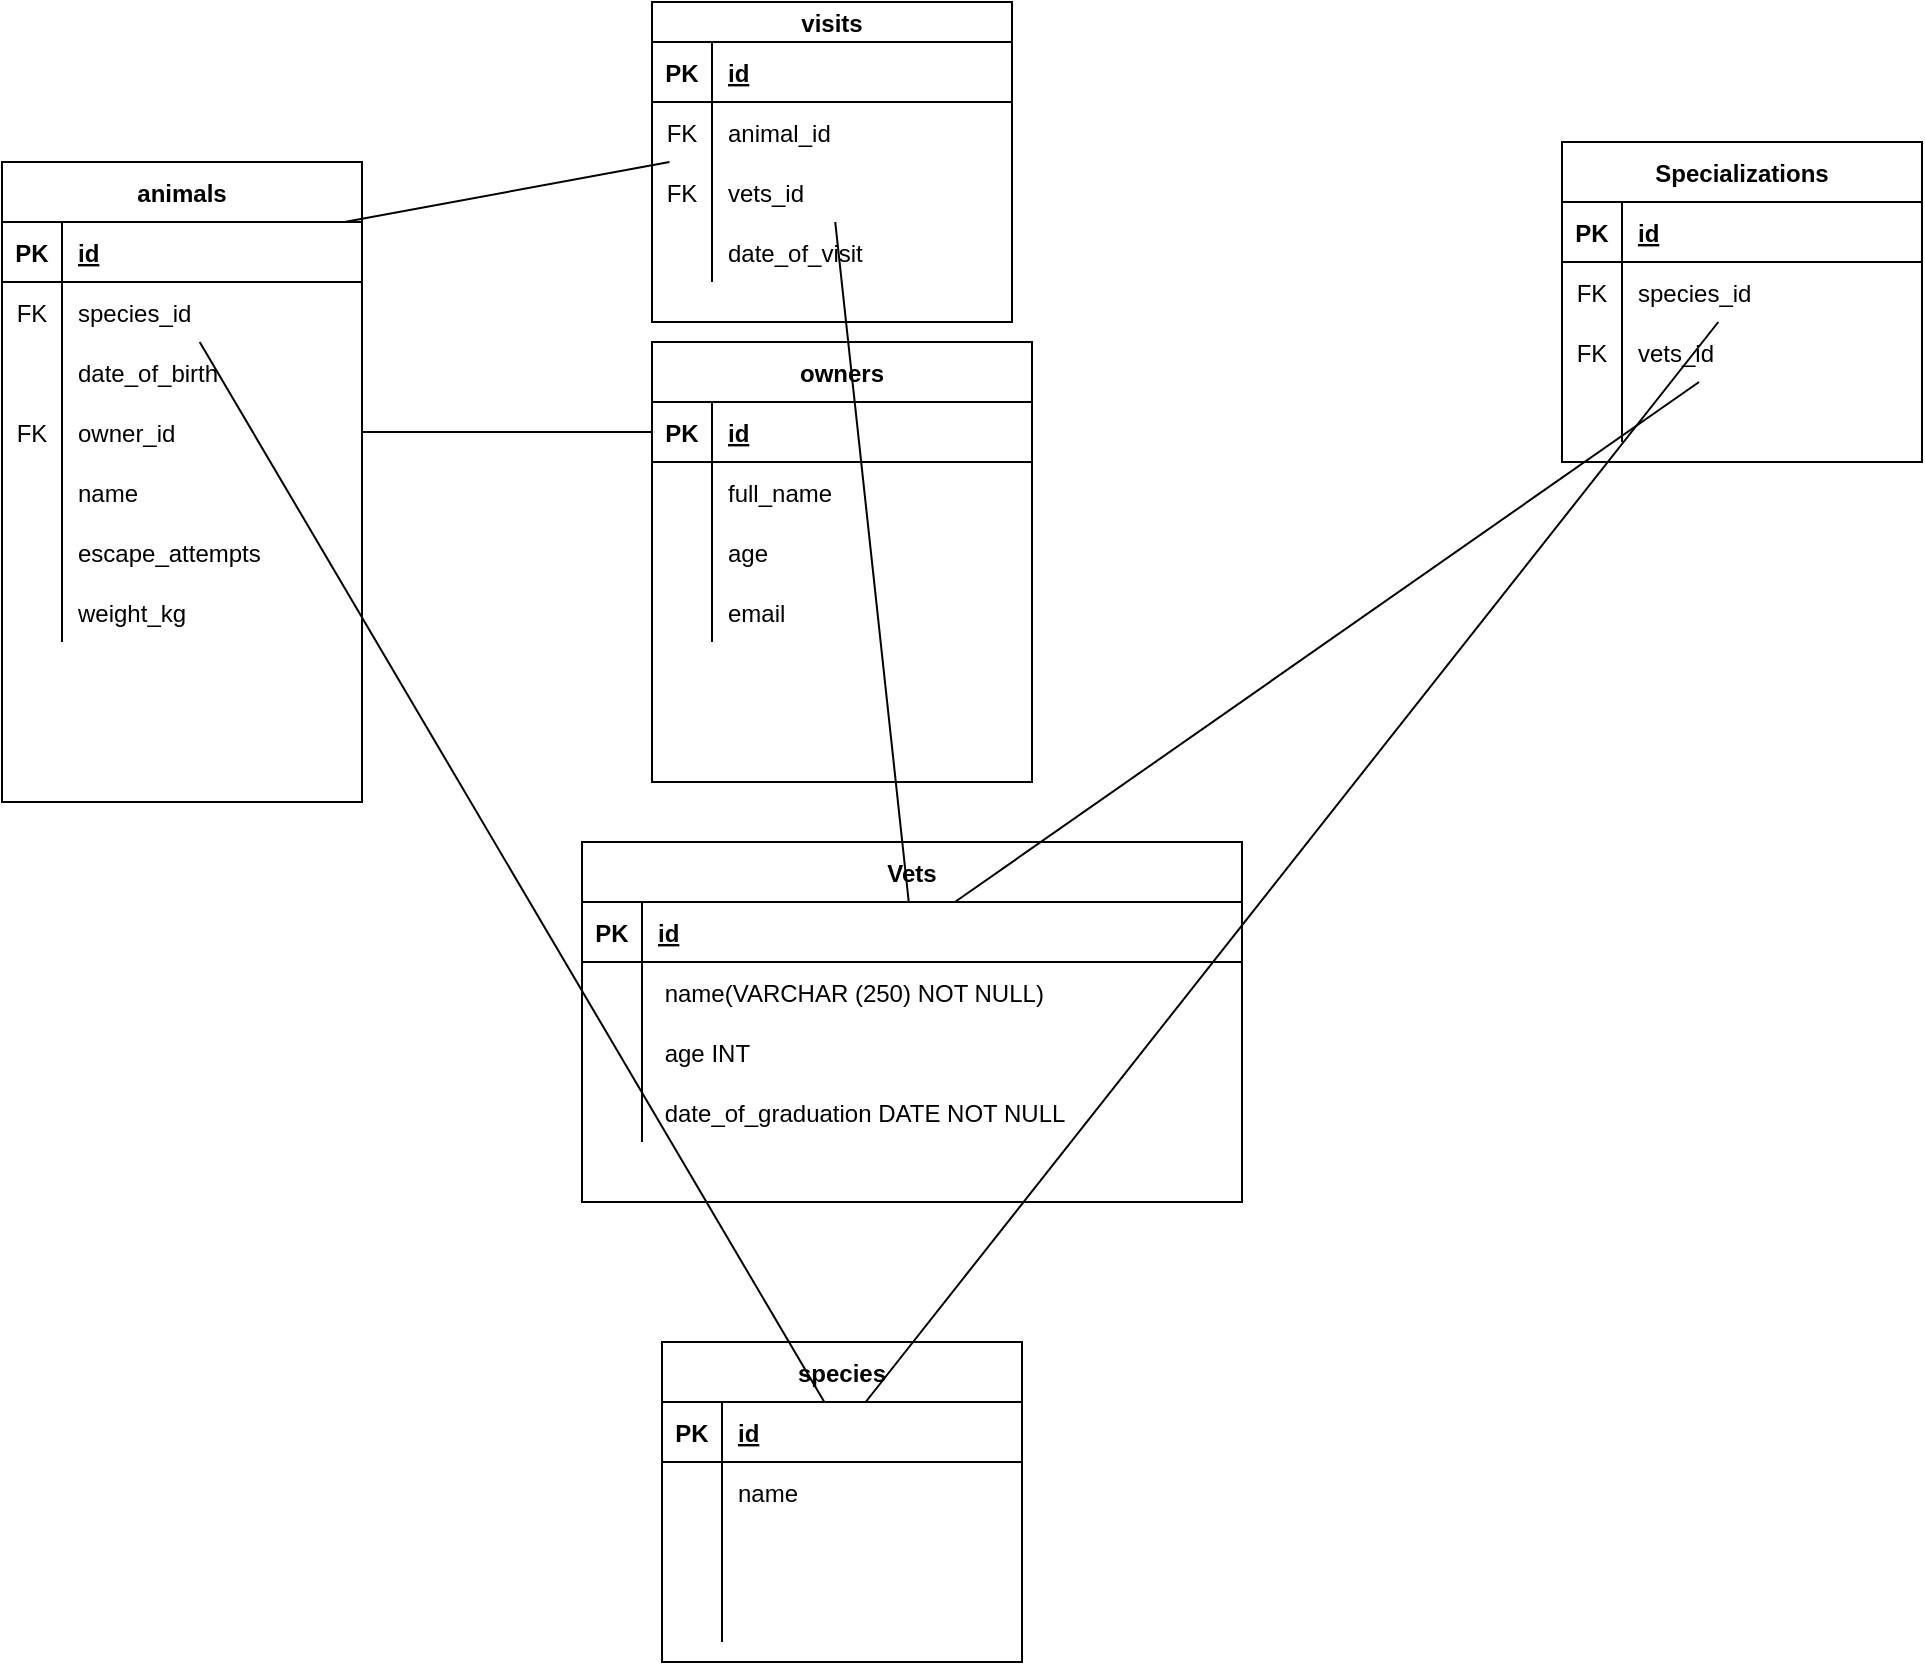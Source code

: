 <mxfile version="16.6.2" type="device"><diagram id="ij41_Tg1lLOHn5ygEt1z" name="Page-1"><mxGraphModel dx="1381" dy="1984" grid="1" gridSize="10" guides="1" tooltips="1" connect="1" arrows="1" fold="1" page="1" pageScale="1" pageWidth="850" pageHeight="1100" math="0" shadow="0"><root><mxCell id="0"/><mxCell id="1" parent="0"/><mxCell id="EDjj-mrIAN8IJ7RFpWqS-2" value="Specializations" style="shape=table;startSize=30;container=1;collapsible=1;childLayout=tableLayout;fixedRows=1;rowLines=0;fontStyle=1;align=center;resizeLast=1;" vertex="1" parent="1"><mxGeometry x="850" y="50" width="180" height="160" as="geometry"/></mxCell><mxCell id="EDjj-mrIAN8IJ7RFpWqS-3" value="" style="shape=tableRow;horizontal=0;startSize=0;swimlaneHead=0;swimlaneBody=0;fillColor=none;collapsible=0;dropTarget=0;points=[[0,0.5],[1,0.5]];portConstraint=eastwest;top=0;left=0;right=0;bottom=1;" vertex="1" parent="EDjj-mrIAN8IJ7RFpWqS-2"><mxGeometry y="30" width="180" height="30" as="geometry"/></mxCell><mxCell id="EDjj-mrIAN8IJ7RFpWqS-4" value="PK" style="shape=partialRectangle;connectable=0;fillColor=none;top=0;left=0;bottom=0;right=0;fontStyle=1;overflow=hidden;" vertex="1" parent="EDjj-mrIAN8IJ7RFpWqS-3"><mxGeometry width="30" height="30" as="geometry"><mxRectangle width="30" height="30" as="alternateBounds"/></mxGeometry></mxCell><mxCell id="EDjj-mrIAN8IJ7RFpWqS-5" value="id" style="shape=partialRectangle;connectable=0;fillColor=none;top=0;left=0;bottom=0;right=0;align=left;spacingLeft=6;fontStyle=5;overflow=hidden;" vertex="1" parent="EDjj-mrIAN8IJ7RFpWqS-3"><mxGeometry x="30" width="150" height="30" as="geometry"><mxRectangle width="150" height="30" as="alternateBounds"/></mxGeometry></mxCell><mxCell id="EDjj-mrIAN8IJ7RFpWqS-6" value="" style="shape=tableRow;horizontal=0;startSize=0;swimlaneHead=0;swimlaneBody=0;fillColor=none;collapsible=0;dropTarget=0;points=[[0,0.5],[1,0.5]];portConstraint=eastwest;top=0;left=0;right=0;bottom=0;" vertex="1" parent="EDjj-mrIAN8IJ7RFpWqS-2"><mxGeometry y="60" width="180" height="30" as="geometry"/></mxCell><mxCell id="EDjj-mrIAN8IJ7RFpWqS-7" value="FK" style="shape=partialRectangle;connectable=0;fillColor=none;top=0;left=0;bottom=0;right=0;editable=1;overflow=hidden;" vertex="1" parent="EDjj-mrIAN8IJ7RFpWqS-6"><mxGeometry width="30" height="30" as="geometry"><mxRectangle width="30" height="30" as="alternateBounds"/></mxGeometry></mxCell><mxCell id="EDjj-mrIAN8IJ7RFpWqS-8" value="species_id" style="shape=partialRectangle;connectable=0;fillColor=none;top=0;left=0;bottom=0;right=0;align=left;spacingLeft=6;overflow=hidden;" vertex="1" parent="EDjj-mrIAN8IJ7RFpWqS-6"><mxGeometry x="30" width="150" height="30" as="geometry"><mxRectangle width="150" height="30" as="alternateBounds"/></mxGeometry></mxCell><mxCell id="EDjj-mrIAN8IJ7RFpWqS-9" value="" style="shape=tableRow;horizontal=0;startSize=0;swimlaneHead=0;swimlaneBody=0;fillColor=none;collapsible=0;dropTarget=0;points=[[0,0.5],[1,0.5]];portConstraint=eastwest;top=0;left=0;right=0;bottom=0;" vertex="1" parent="EDjj-mrIAN8IJ7RFpWqS-2"><mxGeometry y="90" width="180" height="30" as="geometry"/></mxCell><mxCell id="EDjj-mrIAN8IJ7RFpWqS-10" value="FK" style="shape=partialRectangle;connectable=0;fillColor=none;top=0;left=0;bottom=0;right=0;editable=1;overflow=hidden;" vertex="1" parent="EDjj-mrIAN8IJ7RFpWqS-9"><mxGeometry width="30" height="30" as="geometry"><mxRectangle width="30" height="30" as="alternateBounds"/></mxGeometry></mxCell><mxCell id="EDjj-mrIAN8IJ7RFpWqS-11" value="vets_id" style="shape=partialRectangle;connectable=0;fillColor=none;top=0;left=0;bottom=0;right=0;align=left;spacingLeft=6;overflow=hidden;" vertex="1" parent="EDjj-mrIAN8IJ7RFpWqS-9"><mxGeometry x="30" width="150" height="30" as="geometry"><mxRectangle width="150" height="30" as="alternateBounds"/></mxGeometry></mxCell><mxCell id="EDjj-mrIAN8IJ7RFpWqS-12" value="" style="shape=tableRow;horizontal=0;startSize=0;swimlaneHead=0;swimlaneBody=0;fillColor=none;collapsible=0;dropTarget=0;points=[[0,0.5],[1,0.5]];portConstraint=eastwest;top=0;left=0;right=0;bottom=0;" vertex="1" parent="EDjj-mrIAN8IJ7RFpWqS-2"><mxGeometry y="120" width="180" height="30" as="geometry"/></mxCell><mxCell id="EDjj-mrIAN8IJ7RFpWqS-13" value="" style="shape=partialRectangle;connectable=0;fillColor=none;top=0;left=0;bottom=0;right=0;editable=1;overflow=hidden;" vertex="1" parent="EDjj-mrIAN8IJ7RFpWqS-12"><mxGeometry width="30" height="30" as="geometry"><mxRectangle width="30" height="30" as="alternateBounds"/></mxGeometry></mxCell><mxCell id="EDjj-mrIAN8IJ7RFpWqS-14" value="" style="shape=partialRectangle;connectable=0;fillColor=none;top=0;left=0;bottom=0;right=0;align=left;spacingLeft=6;overflow=hidden;" vertex="1" parent="EDjj-mrIAN8IJ7RFpWqS-12"><mxGeometry x="30" width="150" height="30" as="geometry"><mxRectangle width="150" height="30" as="alternateBounds"/></mxGeometry></mxCell><mxCell id="EDjj-mrIAN8IJ7RFpWqS-15" value="Vets" style="shape=table;startSize=30;container=1;collapsible=1;childLayout=tableLayout;fixedRows=1;rowLines=0;fontStyle=1;align=center;resizeLast=1;" vertex="1" parent="1"><mxGeometry x="360" y="400" width="330" height="180" as="geometry"/></mxCell><mxCell id="EDjj-mrIAN8IJ7RFpWqS-16" value="" style="shape=tableRow;horizontal=0;startSize=0;swimlaneHead=0;swimlaneBody=0;fillColor=none;collapsible=0;dropTarget=0;points=[[0,0.5],[1,0.5]];portConstraint=eastwest;top=0;left=0;right=0;bottom=1;" vertex="1" parent="EDjj-mrIAN8IJ7RFpWqS-15"><mxGeometry y="30" width="330" height="30" as="geometry"/></mxCell><mxCell id="EDjj-mrIAN8IJ7RFpWqS-17" value="PK" style="shape=partialRectangle;connectable=0;fillColor=none;top=0;left=0;bottom=0;right=0;fontStyle=1;overflow=hidden;" vertex="1" parent="EDjj-mrIAN8IJ7RFpWqS-16"><mxGeometry width="30" height="30" as="geometry"><mxRectangle width="30" height="30" as="alternateBounds"/></mxGeometry></mxCell><mxCell id="EDjj-mrIAN8IJ7RFpWqS-18" value="id" style="shape=partialRectangle;connectable=0;fillColor=none;top=0;left=0;bottom=0;right=0;align=left;spacingLeft=6;fontStyle=5;overflow=hidden;" vertex="1" parent="EDjj-mrIAN8IJ7RFpWqS-16"><mxGeometry x="30" width="300" height="30" as="geometry"><mxRectangle width="300" height="30" as="alternateBounds"/></mxGeometry></mxCell><mxCell id="EDjj-mrIAN8IJ7RFpWqS-19" value="" style="shape=tableRow;horizontal=0;startSize=0;swimlaneHead=0;swimlaneBody=0;fillColor=none;collapsible=0;dropTarget=0;points=[[0,0.5],[1,0.5]];portConstraint=eastwest;top=0;left=0;right=0;bottom=0;" vertex="1" parent="EDjj-mrIAN8IJ7RFpWqS-15"><mxGeometry y="60" width="330" height="30" as="geometry"/></mxCell><mxCell id="EDjj-mrIAN8IJ7RFpWqS-20" value="" style="shape=partialRectangle;connectable=0;fillColor=none;top=0;left=0;bottom=0;right=0;editable=1;overflow=hidden;" vertex="1" parent="EDjj-mrIAN8IJ7RFpWqS-19"><mxGeometry width="30" height="30" as="geometry"><mxRectangle width="30" height="30" as="alternateBounds"/></mxGeometry></mxCell><mxCell id="EDjj-mrIAN8IJ7RFpWqS-21" value=" name(VARCHAR (250) NOT NULL)" style="shape=partialRectangle;connectable=0;fillColor=none;top=0;left=0;bottom=0;right=0;align=left;spacingLeft=6;overflow=hidden;" vertex="1" parent="EDjj-mrIAN8IJ7RFpWqS-19"><mxGeometry x="30" width="300" height="30" as="geometry"><mxRectangle width="300" height="30" as="alternateBounds"/></mxGeometry></mxCell><mxCell id="EDjj-mrIAN8IJ7RFpWqS-22" value="" style="shape=tableRow;horizontal=0;startSize=0;swimlaneHead=0;swimlaneBody=0;fillColor=none;collapsible=0;dropTarget=0;points=[[0,0.5],[1,0.5]];portConstraint=eastwest;top=0;left=0;right=0;bottom=0;" vertex="1" parent="EDjj-mrIAN8IJ7RFpWqS-15"><mxGeometry y="90" width="330" height="30" as="geometry"/></mxCell><mxCell id="EDjj-mrIAN8IJ7RFpWqS-23" value="" style="shape=partialRectangle;connectable=0;fillColor=none;top=0;left=0;bottom=0;right=0;editable=1;overflow=hidden;" vertex="1" parent="EDjj-mrIAN8IJ7RFpWqS-22"><mxGeometry width="30" height="30" as="geometry"><mxRectangle width="30" height="30" as="alternateBounds"/></mxGeometry></mxCell><mxCell id="EDjj-mrIAN8IJ7RFpWqS-24" value=" age INT" style="shape=partialRectangle;connectable=0;fillColor=none;top=0;left=0;bottom=0;right=0;align=left;spacingLeft=6;overflow=hidden;" vertex="1" parent="EDjj-mrIAN8IJ7RFpWqS-22"><mxGeometry x="30" width="300" height="30" as="geometry"><mxRectangle width="300" height="30" as="alternateBounds"/></mxGeometry></mxCell><mxCell id="EDjj-mrIAN8IJ7RFpWqS-25" value="" style="shape=tableRow;horizontal=0;startSize=0;swimlaneHead=0;swimlaneBody=0;fillColor=none;collapsible=0;dropTarget=0;points=[[0,0.5],[1,0.5]];portConstraint=eastwest;top=0;left=0;right=0;bottom=0;" vertex="1" parent="EDjj-mrIAN8IJ7RFpWqS-15"><mxGeometry y="120" width="330" height="30" as="geometry"/></mxCell><mxCell id="EDjj-mrIAN8IJ7RFpWqS-26" value="" style="shape=partialRectangle;connectable=0;fillColor=none;top=0;left=0;bottom=0;right=0;editable=1;overflow=hidden;" vertex="1" parent="EDjj-mrIAN8IJ7RFpWqS-25"><mxGeometry width="30" height="30" as="geometry"><mxRectangle width="30" height="30" as="alternateBounds"/></mxGeometry></mxCell><mxCell id="EDjj-mrIAN8IJ7RFpWqS-27" value=" date_of_graduation DATE NOT NULL" style="shape=partialRectangle;connectable=0;fillColor=none;top=0;left=0;bottom=0;right=0;align=left;spacingLeft=6;overflow=hidden;" vertex="1" parent="EDjj-mrIAN8IJ7RFpWqS-25"><mxGeometry x="30" width="300" height="30" as="geometry"><mxRectangle width="300" height="30" as="alternateBounds"/></mxGeometry></mxCell><mxCell id="EDjj-mrIAN8IJ7RFpWqS-33" value="animals" style="shape=table;startSize=30;container=1;collapsible=1;childLayout=tableLayout;fixedRows=1;rowLines=0;fontStyle=1;align=center;resizeLast=1;" vertex="1" parent="1"><mxGeometry x="70" y="60" width="180" height="320" as="geometry"/></mxCell><mxCell id="EDjj-mrIAN8IJ7RFpWqS-34" value="" style="shape=tableRow;horizontal=0;startSize=0;swimlaneHead=0;swimlaneBody=0;fillColor=none;collapsible=0;dropTarget=0;points=[[0,0.5],[1,0.5]];portConstraint=eastwest;top=0;left=0;right=0;bottom=1;" vertex="1" parent="EDjj-mrIAN8IJ7RFpWqS-33"><mxGeometry y="30" width="180" height="30" as="geometry"/></mxCell><mxCell id="EDjj-mrIAN8IJ7RFpWqS-35" value="PK" style="shape=partialRectangle;connectable=0;fillColor=none;top=0;left=0;bottom=0;right=0;fontStyle=1;overflow=hidden;" vertex="1" parent="EDjj-mrIAN8IJ7RFpWqS-34"><mxGeometry width="30" height="30" as="geometry"><mxRectangle width="30" height="30" as="alternateBounds"/></mxGeometry></mxCell><mxCell id="EDjj-mrIAN8IJ7RFpWqS-36" value="id" style="shape=partialRectangle;connectable=0;fillColor=none;top=0;left=0;bottom=0;right=0;align=left;spacingLeft=6;fontStyle=5;overflow=hidden;" vertex="1" parent="EDjj-mrIAN8IJ7RFpWqS-34"><mxGeometry x="30" width="150" height="30" as="geometry"><mxRectangle width="150" height="30" as="alternateBounds"/></mxGeometry></mxCell><mxCell id="EDjj-mrIAN8IJ7RFpWqS-37" value="" style="shape=tableRow;horizontal=0;startSize=0;swimlaneHead=0;swimlaneBody=0;fillColor=none;collapsible=0;dropTarget=0;points=[[0,0.5],[1,0.5]];portConstraint=eastwest;top=0;left=0;right=0;bottom=0;" vertex="1" parent="EDjj-mrIAN8IJ7RFpWqS-33"><mxGeometry y="60" width="180" height="30" as="geometry"/></mxCell><mxCell id="EDjj-mrIAN8IJ7RFpWqS-38" value="FK" style="shape=partialRectangle;connectable=0;fillColor=none;top=0;left=0;bottom=0;right=0;editable=1;overflow=hidden;" vertex="1" parent="EDjj-mrIAN8IJ7RFpWqS-37"><mxGeometry width="30" height="30" as="geometry"><mxRectangle width="30" height="30" as="alternateBounds"/></mxGeometry></mxCell><mxCell id="EDjj-mrIAN8IJ7RFpWqS-39" value="species_id" style="shape=partialRectangle;connectable=0;fillColor=none;top=0;left=0;bottom=0;right=0;align=left;spacingLeft=6;overflow=hidden;" vertex="1" parent="EDjj-mrIAN8IJ7RFpWqS-37"><mxGeometry x="30" width="150" height="30" as="geometry"><mxRectangle width="150" height="30" as="alternateBounds"/></mxGeometry></mxCell><mxCell id="EDjj-mrIAN8IJ7RFpWqS-40" value="" style="shape=tableRow;horizontal=0;startSize=0;swimlaneHead=0;swimlaneBody=0;fillColor=none;collapsible=0;dropTarget=0;points=[[0,0.5],[1,0.5]];portConstraint=eastwest;top=0;left=0;right=0;bottom=0;" vertex="1" parent="EDjj-mrIAN8IJ7RFpWqS-33"><mxGeometry y="90" width="180" height="30" as="geometry"/></mxCell><mxCell id="EDjj-mrIAN8IJ7RFpWqS-41" value="" style="shape=partialRectangle;connectable=0;fillColor=none;top=0;left=0;bottom=0;right=0;editable=1;overflow=hidden;" vertex="1" parent="EDjj-mrIAN8IJ7RFpWqS-40"><mxGeometry width="30" height="30" as="geometry"><mxRectangle width="30" height="30" as="alternateBounds"/></mxGeometry></mxCell><mxCell id="EDjj-mrIAN8IJ7RFpWqS-42" value="date_of_birth" style="shape=partialRectangle;connectable=0;fillColor=none;top=0;left=0;bottom=0;right=0;align=left;spacingLeft=6;overflow=hidden;" vertex="1" parent="EDjj-mrIAN8IJ7RFpWqS-40"><mxGeometry x="30" width="150" height="30" as="geometry"><mxRectangle width="150" height="30" as="alternateBounds"/></mxGeometry></mxCell><mxCell id="EDjj-mrIAN8IJ7RFpWqS-43" value="" style="shape=tableRow;horizontal=0;startSize=0;swimlaneHead=0;swimlaneBody=0;fillColor=none;collapsible=0;dropTarget=0;points=[[0,0.5],[1,0.5]];portConstraint=eastwest;top=0;left=0;right=0;bottom=0;" vertex="1" parent="EDjj-mrIAN8IJ7RFpWqS-33"><mxGeometry y="120" width="180" height="30" as="geometry"/></mxCell><mxCell id="EDjj-mrIAN8IJ7RFpWqS-44" value="FK" style="shape=partialRectangle;connectable=0;fillColor=none;top=0;left=0;bottom=0;right=0;editable=1;overflow=hidden;" vertex="1" parent="EDjj-mrIAN8IJ7RFpWqS-43"><mxGeometry width="30" height="30" as="geometry"><mxRectangle width="30" height="30" as="alternateBounds"/></mxGeometry></mxCell><mxCell id="EDjj-mrIAN8IJ7RFpWqS-45" value="owner_id" style="shape=partialRectangle;connectable=0;fillColor=none;top=0;left=0;bottom=0;right=0;align=left;spacingLeft=6;overflow=hidden;" vertex="1" parent="EDjj-mrIAN8IJ7RFpWqS-43"><mxGeometry x="30" width="150" height="30" as="geometry"><mxRectangle width="150" height="30" as="alternateBounds"/></mxGeometry></mxCell><mxCell id="EDjj-mrIAN8IJ7RFpWqS-82" value="" style="shape=tableRow;horizontal=0;startSize=0;swimlaneHead=0;swimlaneBody=0;fillColor=none;collapsible=0;dropTarget=0;points=[[0,0.5],[1,0.5]];portConstraint=eastwest;top=0;left=0;right=0;bottom=0;" vertex="1" parent="EDjj-mrIAN8IJ7RFpWqS-33"><mxGeometry y="150" width="180" height="30" as="geometry"/></mxCell><mxCell id="EDjj-mrIAN8IJ7RFpWqS-83" value="" style="shape=partialRectangle;connectable=0;fillColor=none;top=0;left=0;bottom=0;right=0;editable=1;overflow=hidden;" vertex="1" parent="EDjj-mrIAN8IJ7RFpWqS-82"><mxGeometry width="30" height="30" as="geometry"><mxRectangle width="30" height="30" as="alternateBounds"/></mxGeometry></mxCell><mxCell id="EDjj-mrIAN8IJ7RFpWqS-84" value="name" style="shape=partialRectangle;connectable=0;fillColor=none;top=0;left=0;bottom=0;right=0;align=left;spacingLeft=6;overflow=hidden;" vertex="1" parent="EDjj-mrIAN8IJ7RFpWqS-82"><mxGeometry x="30" width="150" height="30" as="geometry"><mxRectangle width="150" height="30" as="alternateBounds"/></mxGeometry></mxCell><mxCell id="EDjj-mrIAN8IJ7RFpWqS-85" value="" style="shape=tableRow;horizontal=0;startSize=0;swimlaneHead=0;swimlaneBody=0;fillColor=none;collapsible=0;dropTarget=0;points=[[0,0.5],[1,0.5]];portConstraint=eastwest;top=0;left=0;right=0;bottom=0;" vertex="1" parent="EDjj-mrIAN8IJ7RFpWqS-33"><mxGeometry y="180" width="180" height="30" as="geometry"/></mxCell><mxCell id="EDjj-mrIAN8IJ7RFpWqS-86" value="&#10;&#10;&lt;div style=&quot;color: rgb(93, 93, 95); background-color: rgb(235, 238, 245); font-family: consolas, &amp;quot;courier new&amp;quot;, monospace, consolas, &amp;quot;courier new&amp;quot;, monospace; font-weight: normal; font-size: 17px; line-height: 23px;&quot;&gt;&lt;div&gt;&lt;span style=&quot;color: #5d5d5f&quot;&gt;escape_attempts&lt;/span&gt;&lt;/div&gt;&lt;/div&gt;&#10;&#10;" style="shape=partialRectangle;connectable=0;fillColor=none;top=0;left=0;bottom=0;right=0;editable=1;overflow=hidden;" vertex="1" parent="EDjj-mrIAN8IJ7RFpWqS-85"><mxGeometry width="30" height="30" as="geometry"><mxRectangle width="30" height="30" as="alternateBounds"/></mxGeometry></mxCell><mxCell id="EDjj-mrIAN8IJ7RFpWqS-87" value="escape_attempts" style="shape=partialRectangle;connectable=0;fillColor=none;top=0;left=0;bottom=0;right=0;align=left;spacingLeft=6;overflow=hidden;" vertex="1" parent="EDjj-mrIAN8IJ7RFpWqS-85"><mxGeometry x="30" width="150" height="30" as="geometry"><mxRectangle width="150" height="30" as="alternateBounds"/></mxGeometry></mxCell><mxCell id="EDjj-mrIAN8IJ7RFpWqS-88" value="" style="shape=tableRow;horizontal=0;startSize=0;swimlaneHead=0;swimlaneBody=0;fillColor=none;collapsible=0;dropTarget=0;points=[[0,0.5],[1,0.5]];portConstraint=eastwest;top=0;left=0;right=0;bottom=0;" vertex="1" parent="EDjj-mrIAN8IJ7RFpWqS-33"><mxGeometry y="210" width="180" height="30" as="geometry"/></mxCell><mxCell id="EDjj-mrIAN8IJ7RFpWqS-89" value="&#10;&#10;&lt;div style=&quot;color: rgb(93, 93, 95); background-color: rgb(235, 238, 245); font-family: consolas, &amp;quot;courier new&amp;quot;, monospace, consolas, &amp;quot;courier new&amp;quot;, monospace; font-weight: normal; font-size: 17px; line-height: 23px;&quot;&gt;&lt;div&gt;&lt;span style=&quot;color: #5d5d5f&quot;&gt;escape_attempts&lt;/span&gt;&lt;/div&gt;&lt;/div&gt;&#10;&#10;" style="shape=partialRectangle;connectable=0;fillColor=none;top=0;left=0;bottom=0;right=0;editable=1;overflow=hidden;" vertex="1" parent="EDjj-mrIAN8IJ7RFpWqS-88"><mxGeometry width="30" height="30" as="geometry"><mxRectangle width="30" height="30" as="alternateBounds"/></mxGeometry></mxCell><mxCell id="EDjj-mrIAN8IJ7RFpWqS-90" value="weight_kg" style="shape=partialRectangle;connectable=0;fillColor=none;top=0;left=0;bottom=0;right=0;align=left;spacingLeft=6;overflow=hidden;" vertex="1" parent="EDjj-mrIAN8IJ7RFpWqS-88"><mxGeometry x="30" width="150" height="30" as="geometry"><mxRectangle width="150" height="30" as="alternateBounds"/></mxGeometry></mxCell><mxCell id="EDjj-mrIAN8IJ7RFpWqS-49" value="owners" style="shape=table;startSize=30;container=1;collapsible=1;childLayout=tableLayout;fixedRows=1;rowLines=0;fontStyle=1;align=center;resizeLast=1;" vertex="1" parent="1"><mxGeometry x="395" y="150" width="190" height="220" as="geometry"/></mxCell><mxCell id="EDjj-mrIAN8IJ7RFpWqS-50" value="" style="shape=tableRow;horizontal=0;startSize=0;swimlaneHead=0;swimlaneBody=0;fillColor=none;collapsible=0;dropTarget=0;points=[[0,0.5],[1,0.5]];portConstraint=eastwest;top=0;left=0;right=0;bottom=1;" vertex="1" parent="EDjj-mrIAN8IJ7RFpWqS-49"><mxGeometry y="30" width="190" height="30" as="geometry"/></mxCell><mxCell id="EDjj-mrIAN8IJ7RFpWqS-51" value="PK" style="shape=partialRectangle;connectable=0;fillColor=none;top=0;left=0;bottom=0;right=0;fontStyle=1;overflow=hidden;" vertex="1" parent="EDjj-mrIAN8IJ7RFpWqS-50"><mxGeometry width="30" height="30" as="geometry"><mxRectangle width="30" height="30" as="alternateBounds"/></mxGeometry></mxCell><mxCell id="EDjj-mrIAN8IJ7RFpWqS-52" value="id" style="shape=partialRectangle;connectable=0;fillColor=none;top=0;left=0;bottom=0;right=0;align=left;spacingLeft=6;fontStyle=5;overflow=hidden;" vertex="1" parent="EDjj-mrIAN8IJ7RFpWqS-50"><mxGeometry x="30" width="160" height="30" as="geometry"><mxRectangle width="160" height="30" as="alternateBounds"/></mxGeometry></mxCell><mxCell id="EDjj-mrIAN8IJ7RFpWqS-53" value="" style="shape=tableRow;horizontal=0;startSize=0;swimlaneHead=0;swimlaneBody=0;fillColor=none;collapsible=0;dropTarget=0;points=[[0,0.5],[1,0.5]];portConstraint=eastwest;top=0;left=0;right=0;bottom=0;" vertex="1" parent="EDjj-mrIAN8IJ7RFpWqS-49"><mxGeometry y="60" width="190" height="30" as="geometry"/></mxCell><mxCell id="EDjj-mrIAN8IJ7RFpWqS-54" value="" style="shape=partialRectangle;connectable=0;fillColor=none;top=0;left=0;bottom=0;right=0;editable=1;overflow=hidden;" vertex="1" parent="EDjj-mrIAN8IJ7RFpWqS-53"><mxGeometry width="30" height="30" as="geometry"><mxRectangle width="30" height="30" as="alternateBounds"/></mxGeometry></mxCell><mxCell id="EDjj-mrIAN8IJ7RFpWqS-55" value="full_name" style="shape=partialRectangle;connectable=0;fillColor=none;top=0;left=0;bottom=0;right=0;align=left;spacingLeft=6;overflow=hidden;" vertex="1" parent="EDjj-mrIAN8IJ7RFpWqS-53"><mxGeometry x="30" width="160" height="30" as="geometry"><mxRectangle width="160" height="30" as="alternateBounds"/></mxGeometry></mxCell><mxCell id="EDjj-mrIAN8IJ7RFpWqS-56" value="" style="shape=tableRow;horizontal=0;startSize=0;swimlaneHead=0;swimlaneBody=0;fillColor=none;collapsible=0;dropTarget=0;points=[[0,0.5],[1,0.5]];portConstraint=eastwest;top=0;left=0;right=0;bottom=0;" vertex="1" parent="EDjj-mrIAN8IJ7RFpWqS-49"><mxGeometry y="90" width="190" height="30" as="geometry"/></mxCell><mxCell id="EDjj-mrIAN8IJ7RFpWqS-57" value="" style="shape=partialRectangle;connectable=0;fillColor=none;top=0;left=0;bottom=0;right=0;editable=1;overflow=hidden;" vertex="1" parent="EDjj-mrIAN8IJ7RFpWqS-56"><mxGeometry width="30" height="30" as="geometry"><mxRectangle width="30" height="30" as="alternateBounds"/></mxGeometry></mxCell><mxCell id="EDjj-mrIAN8IJ7RFpWqS-58" value="age" style="shape=partialRectangle;connectable=0;fillColor=none;top=0;left=0;bottom=0;right=0;align=left;spacingLeft=6;overflow=hidden;" vertex="1" parent="EDjj-mrIAN8IJ7RFpWqS-56"><mxGeometry x="30" width="160" height="30" as="geometry"><mxRectangle width="160" height="30" as="alternateBounds"/></mxGeometry></mxCell><mxCell id="EDjj-mrIAN8IJ7RFpWqS-59" value="" style="shape=tableRow;horizontal=0;startSize=0;swimlaneHead=0;swimlaneBody=0;fillColor=none;collapsible=0;dropTarget=0;points=[[0,0.5],[1,0.5]];portConstraint=eastwest;top=0;left=0;right=0;bottom=0;" vertex="1" parent="EDjj-mrIAN8IJ7RFpWqS-49"><mxGeometry y="120" width="190" height="30" as="geometry"/></mxCell><mxCell id="EDjj-mrIAN8IJ7RFpWqS-60" value="" style="shape=partialRectangle;connectable=0;fillColor=none;top=0;left=0;bottom=0;right=0;editable=1;overflow=hidden;" vertex="1" parent="EDjj-mrIAN8IJ7RFpWqS-59"><mxGeometry width="30" height="30" as="geometry"><mxRectangle width="30" height="30" as="alternateBounds"/></mxGeometry></mxCell><mxCell id="EDjj-mrIAN8IJ7RFpWqS-61" value="email" style="shape=partialRectangle;connectable=0;fillColor=none;top=0;left=0;bottom=0;right=0;align=left;spacingLeft=6;overflow=hidden;" vertex="1" parent="EDjj-mrIAN8IJ7RFpWqS-59"><mxGeometry x="30" width="160" height="30" as="geometry"><mxRectangle width="160" height="30" as="alternateBounds"/></mxGeometry></mxCell><mxCell id="EDjj-mrIAN8IJ7RFpWqS-64" value="" style="endArrow=none;html=1;rounded=0;" edge="1" parent="1" source="EDjj-mrIAN8IJ7RFpWqS-43" target="EDjj-mrIAN8IJ7RFpWqS-50"><mxGeometry width="50" height="50" relative="1" as="geometry"><mxPoint x="400" y="410" as="sourcePoint"/><mxPoint x="450" y="360" as="targetPoint"/></mxGeometry></mxCell><mxCell id="EDjj-mrIAN8IJ7RFpWqS-65" value="" style="endArrow=none;html=1;rounded=0;" edge="1" parent="1" source="EDjj-mrIAN8IJ7RFpWqS-9" target="EDjj-mrIAN8IJ7RFpWqS-16"><mxGeometry width="50" height="50" relative="1" as="geometry"><mxPoint x="400" y="410" as="sourcePoint"/><mxPoint x="450" y="360" as="targetPoint"/></mxGeometry></mxCell><mxCell id="EDjj-mrIAN8IJ7RFpWqS-66" value="visits" style="shape=table;startSize=20;container=1;collapsible=1;childLayout=tableLayout;fixedRows=1;rowLines=0;fontStyle=1;align=center;resizeLast=1;" vertex="1" parent="1"><mxGeometry x="395" y="-20" width="180" height="160" as="geometry"/></mxCell><mxCell id="EDjj-mrIAN8IJ7RFpWqS-67" value="" style="shape=tableRow;horizontal=0;startSize=0;swimlaneHead=0;swimlaneBody=0;fillColor=none;collapsible=0;dropTarget=0;points=[[0,0.5],[1,0.5]];portConstraint=eastwest;top=0;left=0;right=0;bottom=1;" vertex="1" parent="EDjj-mrIAN8IJ7RFpWqS-66"><mxGeometry y="20" width="180" height="30" as="geometry"/></mxCell><mxCell id="EDjj-mrIAN8IJ7RFpWqS-68" value="PK" style="shape=partialRectangle;connectable=0;fillColor=none;top=0;left=0;bottom=0;right=0;fontStyle=1;overflow=hidden;" vertex="1" parent="EDjj-mrIAN8IJ7RFpWqS-67"><mxGeometry width="30" height="30" as="geometry"><mxRectangle width="30" height="30" as="alternateBounds"/></mxGeometry></mxCell><mxCell id="EDjj-mrIAN8IJ7RFpWqS-69" value="id" style="shape=partialRectangle;connectable=0;fillColor=none;top=0;left=0;bottom=0;right=0;align=left;spacingLeft=6;fontStyle=5;overflow=hidden;" vertex="1" parent="EDjj-mrIAN8IJ7RFpWqS-67"><mxGeometry x="30" width="150" height="30" as="geometry"><mxRectangle width="150" height="30" as="alternateBounds"/></mxGeometry></mxCell><mxCell id="EDjj-mrIAN8IJ7RFpWqS-70" value="" style="shape=tableRow;horizontal=0;startSize=0;swimlaneHead=0;swimlaneBody=0;fillColor=none;collapsible=0;dropTarget=0;points=[[0,0.5],[1,0.5]];portConstraint=eastwest;top=0;left=0;right=0;bottom=0;" vertex="1" parent="EDjj-mrIAN8IJ7RFpWqS-66"><mxGeometry y="50" width="180" height="30" as="geometry"/></mxCell><mxCell id="EDjj-mrIAN8IJ7RFpWqS-71" value="FK" style="shape=partialRectangle;connectable=0;fillColor=none;top=0;left=0;bottom=0;right=0;editable=1;overflow=hidden;" vertex="1" parent="EDjj-mrIAN8IJ7RFpWqS-70"><mxGeometry width="30" height="30" as="geometry"><mxRectangle width="30" height="30" as="alternateBounds"/></mxGeometry></mxCell><mxCell id="EDjj-mrIAN8IJ7RFpWqS-72" value="animal_id" style="shape=partialRectangle;connectable=0;fillColor=none;top=0;left=0;bottom=0;right=0;align=left;spacingLeft=6;overflow=hidden;" vertex="1" parent="EDjj-mrIAN8IJ7RFpWqS-70"><mxGeometry x="30" width="150" height="30" as="geometry"><mxRectangle width="150" height="30" as="alternateBounds"/></mxGeometry></mxCell><mxCell id="EDjj-mrIAN8IJ7RFpWqS-73" value="" style="shape=tableRow;horizontal=0;startSize=0;swimlaneHead=0;swimlaneBody=0;fillColor=none;collapsible=0;dropTarget=0;points=[[0,0.5],[1,0.5]];portConstraint=eastwest;top=0;left=0;right=0;bottom=0;" vertex="1" parent="EDjj-mrIAN8IJ7RFpWqS-66"><mxGeometry y="80" width="180" height="30" as="geometry"/></mxCell><mxCell id="EDjj-mrIAN8IJ7RFpWqS-74" value="FK" style="shape=partialRectangle;connectable=0;fillColor=none;top=0;left=0;bottom=0;right=0;editable=1;overflow=hidden;" vertex="1" parent="EDjj-mrIAN8IJ7RFpWqS-73"><mxGeometry width="30" height="30" as="geometry"><mxRectangle width="30" height="30" as="alternateBounds"/></mxGeometry></mxCell><mxCell id="EDjj-mrIAN8IJ7RFpWqS-75" value="vets_id" style="shape=partialRectangle;connectable=0;fillColor=none;top=0;left=0;bottom=0;right=0;align=left;spacingLeft=6;overflow=hidden;" vertex="1" parent="EDjj-mrIAN8IJ7RFpWqS-73"><mxGeometry x="30" width="150" height="30" as="geometry"><mxRectangle width="150" height="30" as="alternateBounds"/></mxGeometry></mxCell><mxCell id="EDjj-mrIAN8IJ7RFpWqS-76" value="" style="shape=tableRow;horizontal=0;startSize=0;swimlaneHead=0;swimlaneBody=0;fillColor=none;collapsible=0;dropTarget=0;points=[[0,0.5],[1,0.5]];portConstraint=eastwest;top=0;left=0;right=0;bottom=0;" vertex="1" parent="EDjj-mrIAN8IJ7RFpWqS-66"><mxGeometry y="110" width="180" height="30" as="geometry"/></mxCell><mxCell id="EDjj-mrIAN8IJ7RFpWqS-77" value="" style="shape=partialRectangle;connectable=0;fillColor=none;top=0;left=0;bottom=0;right=0;editable=1;overflow=hidden;" vertex="1" parent="EDjj-mrIAN8IJ7RFpWqS-76"><mxGeometry width="30" height="30" as="geometry"><mxRectangle width="30" height="30" as="alternateBounds"/></mxGeometry></mxCell><mxCell id="EDjj-mrIAN8IJ7RFpWqS-78" value="date_of_visit" style="shape=partialRectangle;connectable=0;fillColor=none;top=0;left=0;bottom=0;right=0;align=left;spacingLeft=6;overflow=hidden;" vertex="1" parent="EDjj-mrIAN8IJ7RFpWqS-76"><mxGeometry x="30" width="150" height="30" as="geometry"><mxRectangle width="150" height="30" as="alternateBounds"/></mxGeometry></mxCell><mxCell id="EDjj-mrIAN8IJ7RFpWqS-79" value="" style="endArrow=none;html=1;rounded=0;" edge="1" parent="1" source="EDjj-mrIAN8IJ7RFpWqS-70" target="EDjj-mrIAN8IJ7RFpWqS-34"><mxGeometry width="50" height="50" relative="1" as="geometry"><mxPoint x="400" y="390" as="sourcePoint"/><mxPoint x="450" y="340" as="targetPoint"/></mxGeometry></mxCell><mxCell id="EDjj-mrIAN8IJ7RFpWqS-80" value="" style="endArrow=none;html=1;rounded=0;" edge="1" parent="1" source="EDjj-mrIAN8IJ7RFpWqS-73" target="EDjj-mrIAN8IJ7RFpWqS-16"><mxGeometry width="50" height="50" relative="1" as="geometry"><mxPoint x="400" y="390" as="sourcePoint"/><mxPoint x="450" y="340" as="targetPoint"/></mxGeometry></mxCell><mxCell id="EDjj-mrIAN8IJ7RFpWqS-104" value="species" style="shape=table;startSize=30;container=1;collapsible=1;childLayout=tableLayout;fixedRows=1;rowLines=0;fontStyle=1;align=center;resizeLast=1;" vertex="1" parent="1"><mxGeometry x="400" y="650" width="180" height="160" as="geometry"/></mxCell><mxCell id="EDjj-mrIAN8IJ7RFpWqS-105" value="" style="shape=tableRow;horizontal=0;startSize=0;swimlaneHead=0;swimlaneBody=0;fillColor=none;collapsible=0;dropTarget=0;points=[[0,0.5],[1,0.5]];portConstraint=eastwest;top=0;left=0;right=0;bottom=1;" vertex="1" parent="EDjj-mrIAN8IJ7RFpWqS-104"><mxGeometry y="30" width="180" height="30" as="geometry"/></mxCell><mxCell id="EDjj-mrIAN8IJ7RFpWqS-106" value="PK" style="shape=partialRectangle;connectable=0;fillColor=none;top=0;left=0;bottom=0;right=0;fontStyle=1;overflow=hidden;" vertex="1" parent="EDjj-mrIAN8IJ7RFpWqS-105"><mxGeometry width="30" height="30" as="geometry"><mxRectangle width="30" height="30" as="alternateBounds"/></mxGeometry></mxCell><mxCell id="EDjj-mrIAN8IJ7RFpWqS-107" value="id" style="shape=partialRectangle;connectable=0;fillColor=none;top=0;left=0;bottom=0;right=0;align=left;spacingLeft=6;fontStyle=5;overflow=hidden;" vertex="1" parent="EDjj-mrIAN8IJ7RFpWqS-105"><mxGeometry x="30" width="150" height="30" as="geometry"><mxRectangle width="150" height="30" as="alternateBounds"/></mxGeometry></mxCell><mxCell id="EDjj-mrIAN8IJ7RFpWqS-108" value="" style="shape=tableRow;horizontal=0;startSize=0;swimlaneHead=0;swimlaneBody=0;fillColor=none;collapsible=0;dropTarget=0;points=[[0,0.5],[1,0.5]];portConstraint=eastwest;top=0;left=0;right=0;bottom=0;" vertex="1" parent="EDjj-mrIAN8IJ7RFpWqS-104"><mxGeometry y="60" width="180" height="30" as="geometry"/></mxCell><mxCell id="EDjj-mrIAN8IJ7RFpWqS-109" value="" style="shape=partialRectangle;connectable=0;fillColor=none;top=0;left=0;bottom=0;right=0;editable=1;overflow=hidden;" vertex="1" parent="EDjj-mrIAN8IJ7RFpWqS-108"><mxGeometry width="30" height="30" as="geometry"><mxRectangle width="30" height="30" as="alternateBounds"/></mxGeometry></mxCell><mxCell id="EDjj-mrIAN8IJ7RFpWqS-110" value="name" style="shape=partialRectangle;connectable=0;fillColor=none;top=0;left=0;bottom=0;right=0;align=left;spacingLeft=6;overflow=hidden;" vertex="1" parent="EDjj-mrIAN8IJ7RFpWqS-108"><mxGeometry x="30" width="150" height="30" as="geometry"><mxRectangle width="150" height="30" as="alternateBounds"/></mxGeometry></mxCell><mxCell id="EDjj-mrIAN8IJ7RFpWqS-111" value="" style="shape=tableRow;horizontal=0;startSize=0;swimlaneHead=0;swimlaneBody=0;fillColor=none;collapsible=0;dropTarget=0;points=[[0,0.5],[1,0.5]];portConstraint=eastwest;top=0;left=0;right=0;bottom=0;" vertex="1" parent="EDjj-mrIAN8IJ7RFpWqS-104"><mxGeometry y="90" width="180" height="30" as="geometry"/></mxCell><mxCell id="EDjj-mrIAN8IJ7RFpWqS-112" value="" style="shape=partialRectangle;connectable=0;fillColor=none;top=0;left=0;bottom=0;right=0;editable=1;overflow=hidden;" vertex="1" parent="EDjj-mrIAN8IJ7RFpWqS-111"><mxGeometry width="30" height="30" as="geometry"><mxRectangle width="30" height="30" as="alternateBounds"/></mxGeometry></mxCell><mxCell id="EDjj-mrIAN8IJ7RFpWqS-113" value="" style="shape=partialRectangle;connectable=0;fillColor=none;top=0;left=0;bottom=0;right=0;align=left;spacingLeft=6;overflow=hidden;" vertex="1" parent="EDjj-mrIAN8IJ7RFpWqS-111"><mxGeometry x="30" width="150" height="30" as="geometry"><mxRectangle width="150" height="30" as="alternateBounds"/></mxGeometry></mxCell><mxCell id="EDjj-mrIAN8IJ7RFpWqS-114" value="" style="shape=tableRow;horizontal=0;startSize=0;swimlaneHead=0;swimlaneBody=0;fillColor=none;collapsible=0;dropTarget=0;points=[[0,0.5],[1,0.5]];portConstraint=eastwest;top=0;left=0;right=0;bottom=0;" vertex="1" parent="EDjj-mrIAN8IJ7RFpWqS-104"><mxGeometry y="120" width="180" height="30" as="geometry"/></mxCell><mxCell id="EDjj-mrIAN8IJ7RFpWqS-115" value="" style="shape=partialRectangle;connectable=0;fillColor=none;top=0;left=0;bottom=0;right=0;editable=1;overflow=hidden;" vertex="1" parent="EDjj-mrIAN8IJ7RFpWqS-114"><mxGeometry width="30" height="30" as="geometry"><mxRectangle width="30" height="30" as="alternateBounds"/></mxGeometry></mxCell><mxCell id="EDjj-mrIAN8IJ7RFpWqS-116" value="" style="shape=partialRectangle;connectable=0;fillColor=none;top=0;left=0;bottom=0;right=0;align=left;spacingLeft=6;overflow=hidden;" vertex="1" parent="EDjj-mrIAN8IJ7RFpWqS-114"><mxGeometry x="30" width="150" height="30" as="geometry"><mxRectangle width="150" height="30" as="alternateBounds"/></mxGeometry></mxCell><mxCell id="EDjj-mrIAN8IJ7RFpWqS-117" value="" style="endArrow=none;html=1;rounded=0;" edge="1" parent="1" source="EDjj-mrIAN8IJ7RFpWqS-37" target="EDjj-mrIAN8IJ7RFpWqS-105"><mxGeometry width="50" height="50" relative="1" as="geometry"><mxPoint x="400" y="350" as="sourcePoint"/><mxPoint x="450" y="300" as="targetPoint"/></mxGeometry></mxCell><mxCell id="EDjj-mrIAN8IJ7RFpWqS-118" value="" style="endArrow=none;html=1;rounded=0;" edge="1" parent="1" source="EDjj-mrIAN8IJ7RFpWqS-6" target="EDjj-mrIAN8IJ7RFpWqS-105"><mxGeometry width="50" height="50" relative="1" as="geometry"><mxPoint x="400" y="350" as="sourcePoint"/><mxPoint x="450" y="300" as="targetPoint"/></mxGeometry></mxCell></root></mxGraphModel></diagram></mxfile>